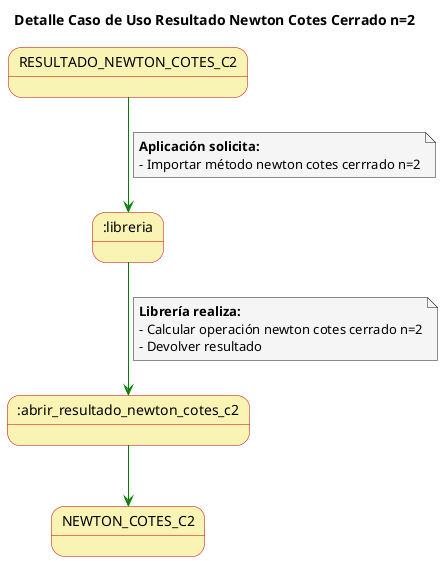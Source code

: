 @startuml

skinparam state {
  BackgroundColor #faf4b4
  BorderColor #c90000
}

skinparam note {
  BackgroundColor #f5f5f5
}

skinparam linetype polyline

title Detalle Caso de Uso Resultado Newton Cotes Cerrado n=2

RESULTADO_NEWTON_COTES_C2-[#green]-> :libreria
note on link
  **Aplicación solicita:**
  - Importar método newton cotes cerrrado n=2
end note

:libreria -[#green]-> :abrir_resultado_newton_cotes_c2
note on link
  **Librería realiza:**
  - Calcular operación newton cotes cerrado n=2
  - Devolver resultado
end note

:abrir_resultado_newton_cotes_c2-[#green]-> NEWTON_COTES_C2

@enduml